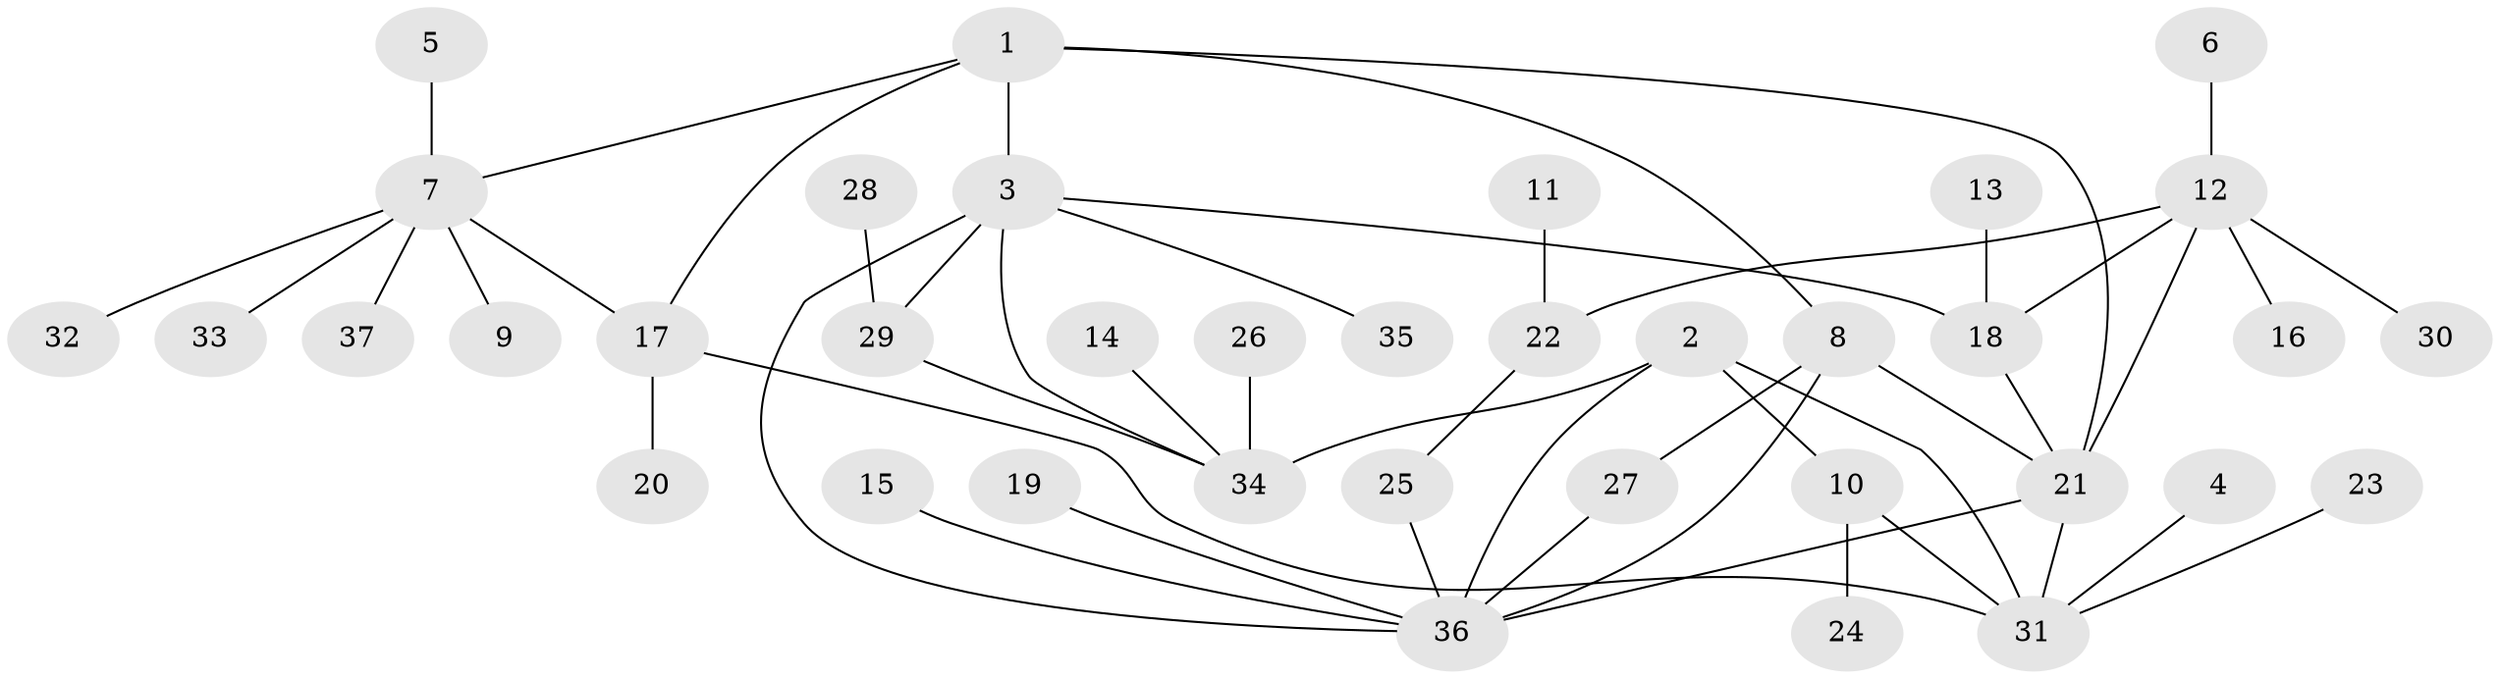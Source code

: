 // original degree distribution, {9: 0.0136986301369863, 5: 0.0410958904109589, 7: 0.0410958904109589, 4: 0.0684931506849315, 6: 0.0136986301369863, 8: 0.0273972602739726, 10: 0.0136986301369863, 3: 0.0547945205479452, 2: 0.1095890410958904, 1: 0.6164383561643836}
// Generated by graph-tools (version 1.1) at 2025/02/03/09/25 03:02:40]
// undirected, 37 vertices, 49 edges
graph export_dot {
graph [start="1"]
  node [color=gray90,style=filled];
  1;
  2;
  3;
  4;
  5;
  6;
  7;
  8;
  9;
  10;
  11;
  12;
  13;
  14;
  15;
  16;
  17;
  18;
  19;
  20;
  21;
  22;
  23;
  24;
  25;
  26;
  27;
  28;
  29;
  30;
  31;
  32;
  33;
  34;
  35;
  36;
  37;
  1 -- 3 [weight=1.0];
  1 -- 7 [weight=1.0];
  1 -- 8 [weight=1.0];
  1 -- 17 [weight=1.0];
  1 -- 21 [weight=1.0];
  2 -- 10 [weight=1.0];
  2 -- 31 [weight=1.0];
  2 -- 34 [weight=1.0];
  2 -- 36 [weight=1.0];
  3 -- 18 [weight=1.0];
  3 -- 29 [weight=1.0];
  3 -- 34 [weight=1.0];
  3 -- 35 [weight=1.0];
  3 -- 36 [weight=1.0];
  4 -- 31 [weight=1.0];
  5 -- 7 [weight=1.0];
  6 -- 12 [weight=1.0];
  7 -- 9 [weight=1.0];
  7 -- 17 [weight=1.0];
  7 -- 32 [weight=1.0];
  7 -- 33 [weight=1.0];
  7 -- 37 [weight=1.0];
  8 -- 21 [weight=1.0];
  8 -- 27 [weight=1.0];
  8 -- 36 [weight=1.0];
  10 -- 24 [weight=1.0];
  10 -- 31 [weight=1.0];
  11 -- 22 [weight=1.0];
  12 -- 16 [weight=1.0];
  12 -- 18 [weight=1.0];
  12 -- 21 [weight=1.0];
  12 -- 22 [weight=1.0];
  12 -- 30 [weight=1.0];
  13 -- 18 [weight=1.0];
  14 -- 34 [weight=1.0];
  15 -- 36 [weight=1.0];
  17 -- 20 [weight=1.0];
  17 -- 31 [weight=1.0];
  18 -- 21 [weight=1.0];
  19 -- 36 [weight=1.0];
  21 -- 31 [weight=1.0];
  21 -- 36 [weight=1.0];
  22 -- 25 [weight=1.0];
  23 -- 31 [weight=1.0];
  25 -- 36 [weight=1.0];
  26 -- 34 [weight=1.0];
  27 -- 36 [weight=1.0];
  28 -- 29 [weight=1.0];
  29 -- 34 [weight=1.0];
}
